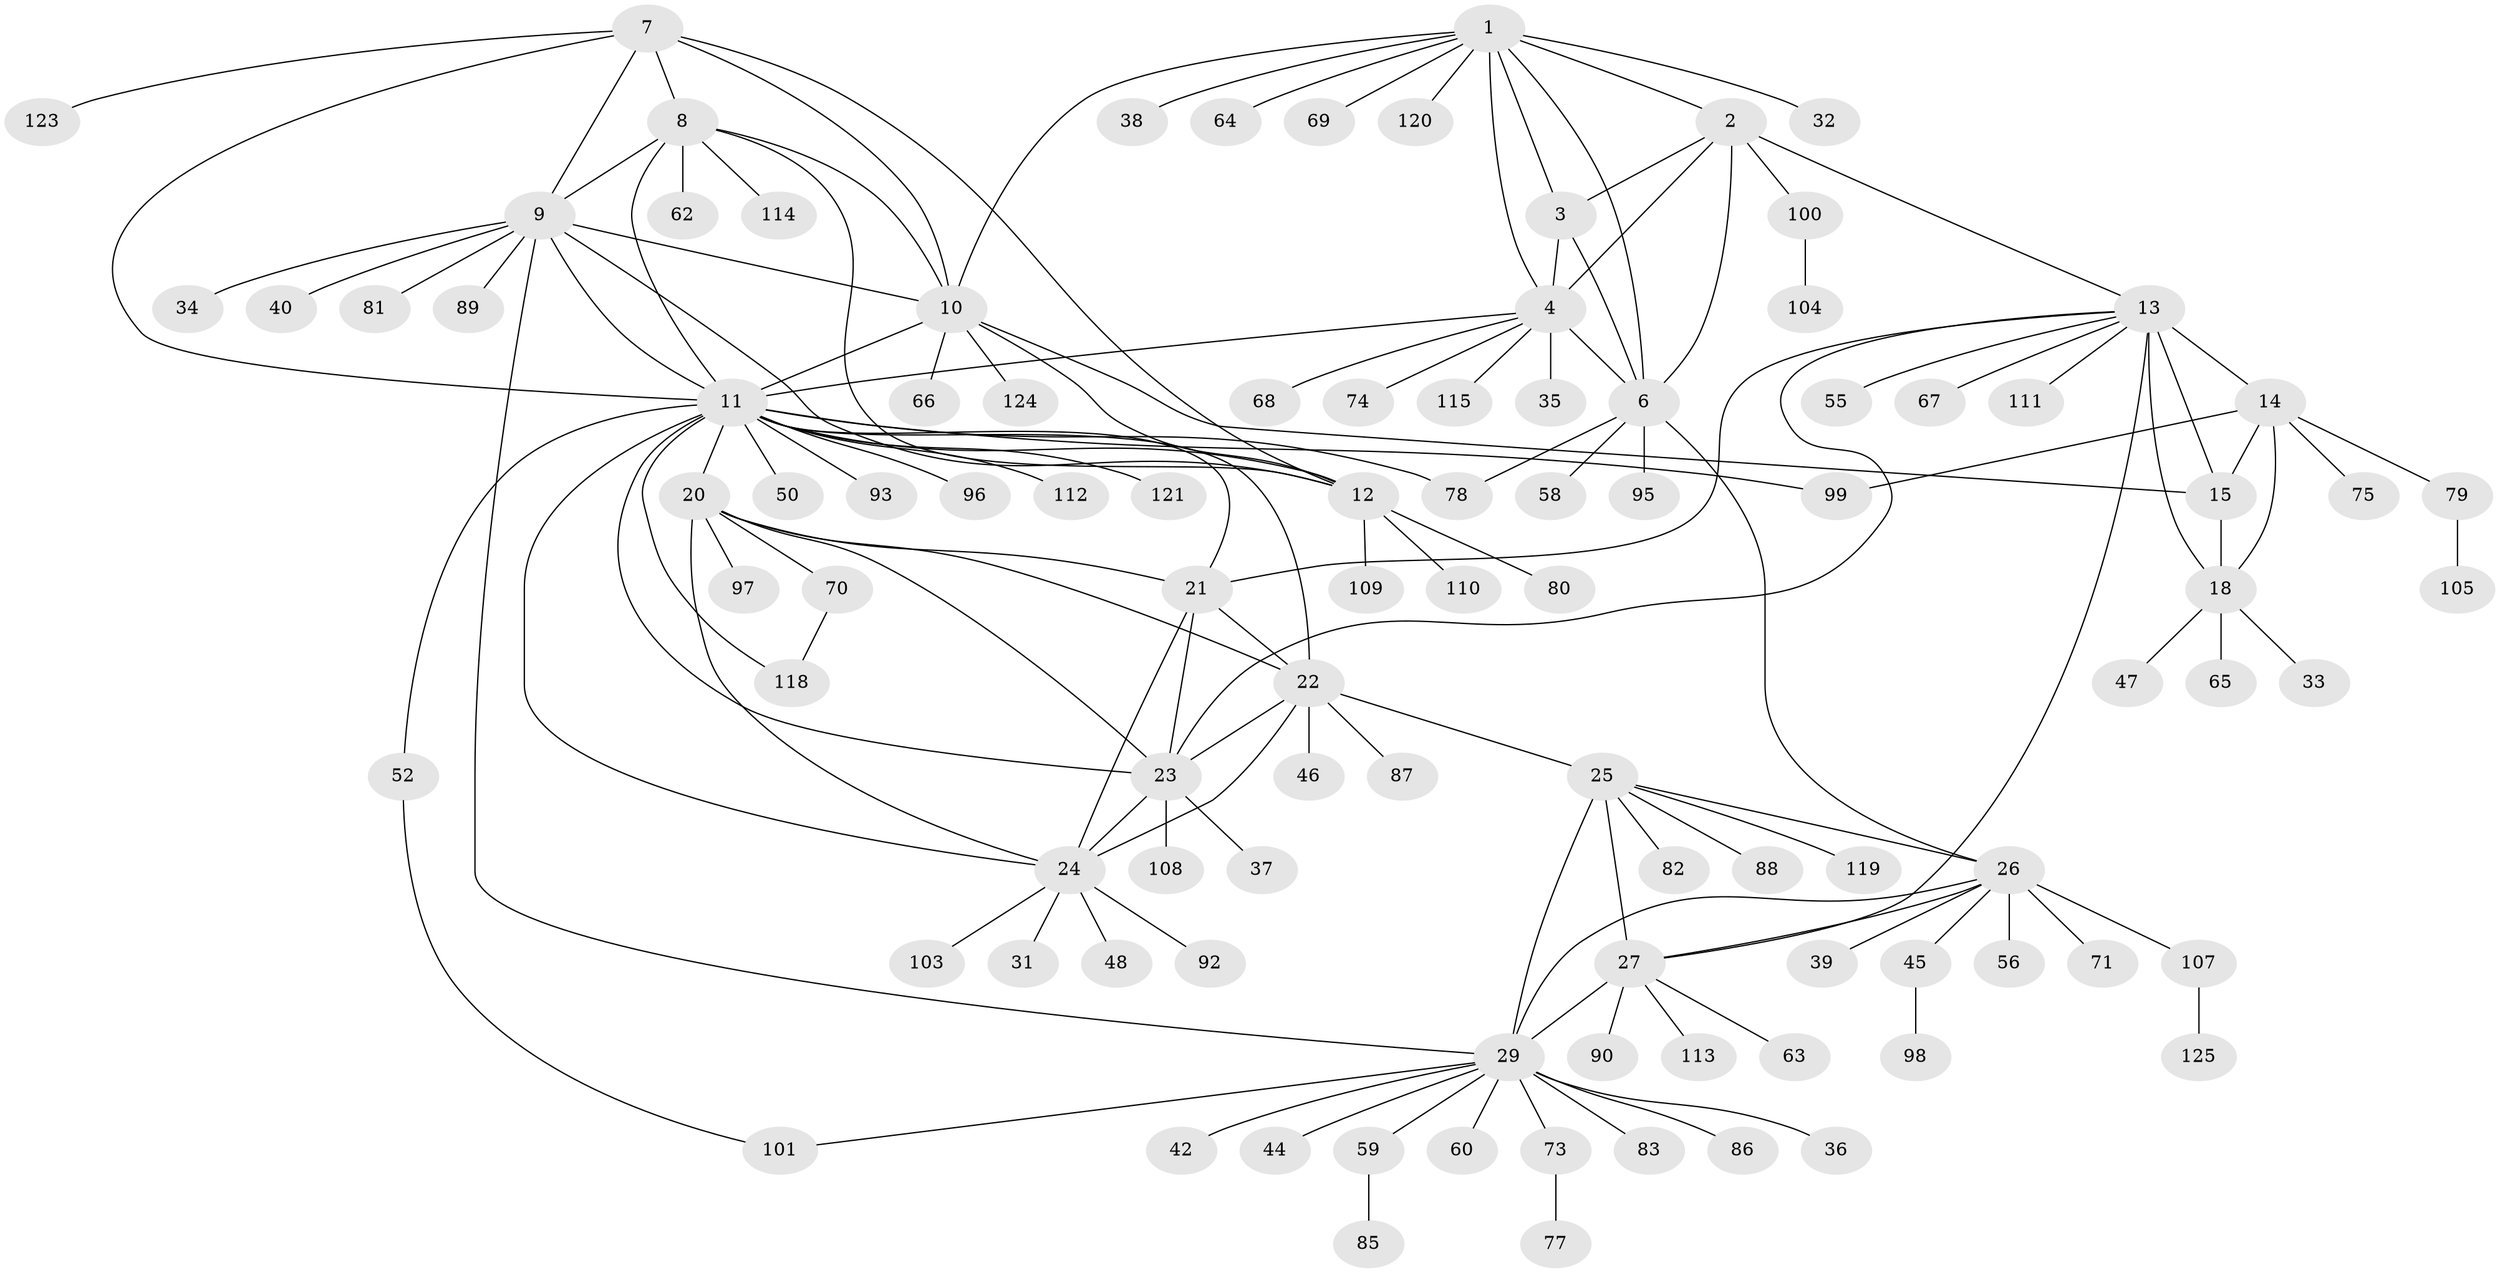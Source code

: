 // original degree distribution, {12: 0.023809523809523808, 8: 0.015873015873015872, 5: 0.023809523809523808, 6: 0.023809523809523808, 9: 0.07142857142857142, 10: 0.023809523809523808, 7: 0.047619047619047616, 16: 0.007936507936507936, 1: 0.6031746031746031, 3: 0.015873015873015872, 2: 0.14285714285714285}
// Generated by graph-tools (version 1.1) at 2025/11/02/27/25 16:11:35]
// undirected, 101 vertices, 143 edges
graph export_dot {
graph [start="1"]
  node [color=gray90,style=filled];
  1 [super="+116"];
  2 [super="+91"];
  3;
  4 [super="+5"];
  6 [super="+57"];
  7 [super="+72"];
  8 [super="+102"];
  9 [super="+43"];
  10;
  11 [super="+19"];
  12 [super="+53"];
  13 [super="+16"];
  14 [super="+17"];
  15 [super="+61"];
  18 [super="+106"];
  20;
  21 [super="+49"];
  22 [super="+126"];
  23 [super="+41"];
  24 [super="+54"];
  25 [super="+28"];
  26 [super="+117"];
  27 [super="+30"];
  29 [super="+51"];
  31;
  32;
  33;
  34;
  35;
  36;
  37;
  38;
  39;
  40;
  42;
  44;
  45;
  46;
  47;
  48;
  50;
  52;
  55;
  56 [super="+76"];
  58;
  59;
  60;
  62;
  63;
  64;
  65;
  66;
  67;
  68;
  69;
  70 [super="+94"];
  71;
  73;
  74;
  75;
  77;
  78 [super="+84"];
  79;
  80;
  81;
  82;
  83;
  85;
  86;
  87;
  88;
  89;
  90;
  92;
  93;
  95;
  96;
  97;
  98;
  99;
  100;
  101;
  103;
  104;
  105;
  107 [super="+122"];
  108;
  109;
  110;
  111;
  112;
  113;
  114;
  115;
  118;
  119;
  120;
  121;
  123;
  124;
  125;
  1 -- 2;
  1 -- 3;
  1 -- 4 [weight=2];
  1 -- 6;
  1 -- 10;
  1 -- 32;
  1 -- 38;
  1 -- 64;
  1 -- 69;
  1 -- 120;
  2 -- 3;
  2 -- 4 [weight=2];
  2 -- 6;
  2 -- 13;
  2 -- 100;
  3 -- 4 [weight=2];
  3 -- 6;
  4 -- 6 [weight=2];
  4 -- 11;
  4 -- 35;
  4 -- 68;
  4 -- 74;
  4 -- 115;
  6 -- 26;
  6 -- 58;
  6 -- 78;
  6 -- 95;
  7 -- 8;
  7 -- 9;
  7 -- 10;
  7 -- 11;
  7 -- 12;
  7 -- 123;
  8 -- 9;
  8 -- 10;
  8 -- 11;
  8 -- 12;
  8 -- 62;
  8 -- 114;
  9 -- 10;
  9 -- 11;
  9 -- 12;
  9 -- 29;
  9 -- 34;
  9 -- 40;
  9 -- 89;
  9 -- 81;
  10 -- 11;
  10 -- 12;
  10 -- 15;
  10 -- 66;
  10 -- 124;
  11 -- 12;
  11 -- 52;
  11 -- 99;
  11 -- 112;
  11 -- 118;
  11 -- 121;
  11 -- 96;
  11 -- 50;
  11 -- 20;
  11 -- 21;
  11 -- 22;
  11 -- 23;
  11 -- 24;
  11 -- 93;
  11 -- 78;
  12 -- 109;
  12 -- 80;
  12 -- 110;
  13 -- 14 [weight=4];
  13 -- 15 [weight=2];
  13 -- 18 [weight=2];
  13 -- 55;
  13 -- 67;
  13 -- 111;
  13 -- 21;
  13 -- 23;
  13 -- 27;
  14 -- 15 [weight=2];
  14 -- 18 [weight=2];
  14 -- 79;
  14 -- 99;
  14 -- 75;
  15 -- 18;
  18 -- 33;
  18 -- 47;
  18 -- 65;
  20 -- 21;
  20 -- 22;
  20 -- 23;
  20 -- 24;
  20 -- 70;
  20 -- 97;
  21 -- 22;
  21 -- 23;
  21 -- 24;
  22 -- 23;
  22 -- 24;
  22 -- 46;
  22 -- 87;
  22 -- 25;
  23 -- 24;
  23 -- 37;
  23 -- 108;
  24 -- 31;
  24 -- 48;
  24 -- 92;
  24 -- 103;
  25 -- 26 [weight=2];
  25 -- 27 [weight=4];
  25 -- 29 [weight=2];
  25 -- 82;
  25 -- 119;
  25 -- 88;
  26 -- 27 [weight=2];
  26 -- 29;
  26 -- 39;
  26 -- 45;
  26 -- 56;
  26 -- 71;
  26 -- 107;
  27 -- 29 [weight=2];
  27 -- 113;
  27 -- 90;
  27 -- 63;
  29 -- 36;
  29 -- 42;
  29 -- 44;
  29 -- 59;
  29 -- 60;
  29 -- 73;
  29 -- 83;
  29 -- 86;
  29 -- 101;
  45 -- 98;
  52 -- 101;
  59 -- 85;
  70 -- 118;
  73 -- 77;
  79 -- 105;
  100 -- 104;
  107 -- 125;
}
